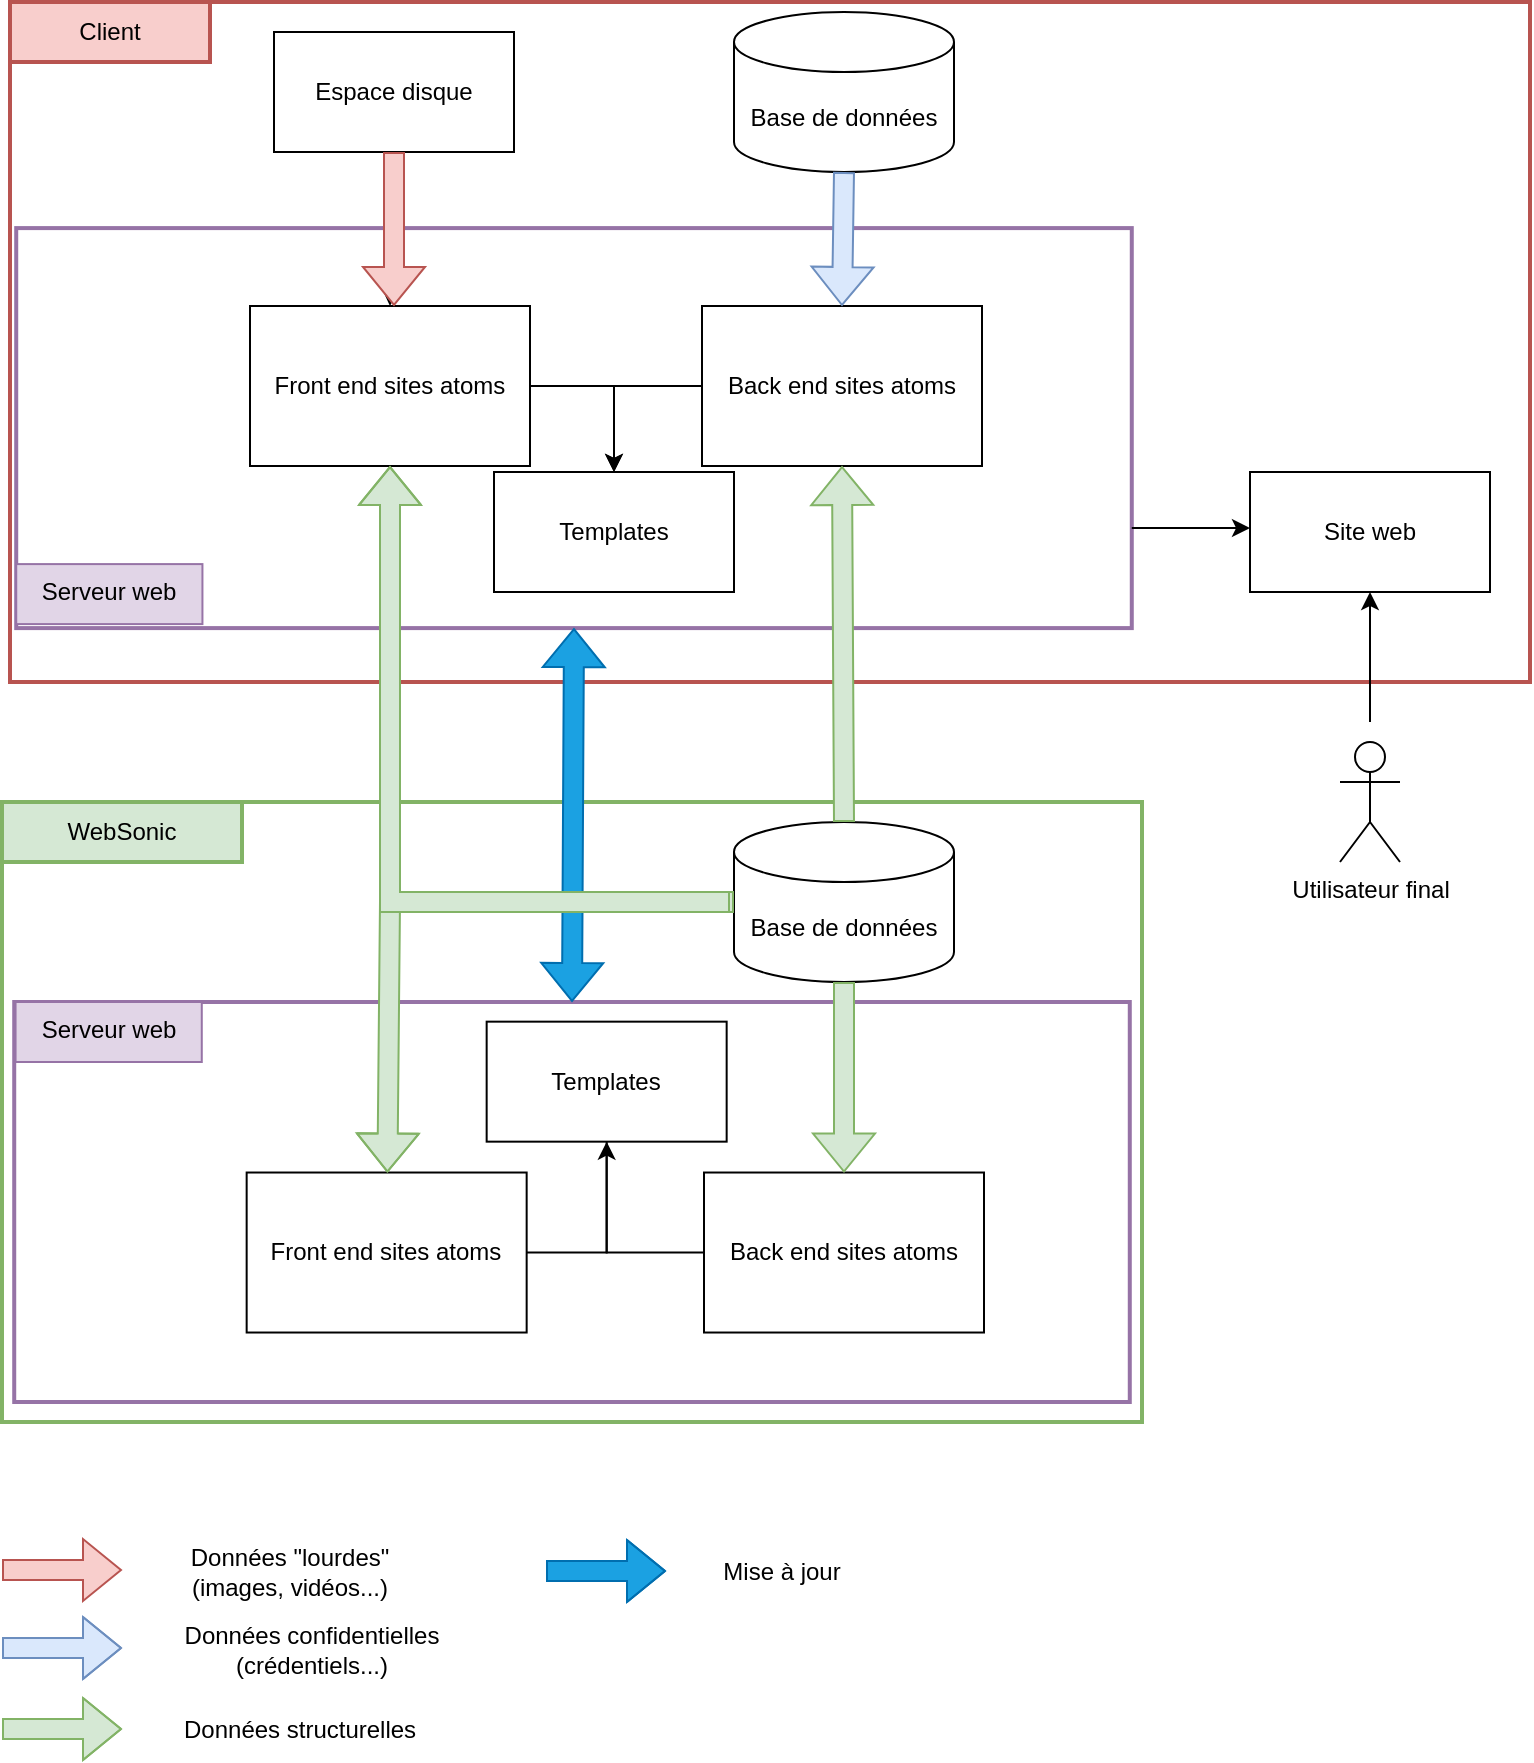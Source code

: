 <mxfile version="22.1.4" type="github">
  <diagram name="Page-1" id="4aeB6z92RJJiPWzYteNc">
    <mxGraphModel dx="1434" dy="726" grid="1" gridSize="10" guides="1" tooltips="1" connect="1" arrows="1" fold="1" page="1" pageScale="1" pageWidth="827" pageHeight="1169" math="0" shadow="0">
      <root>
        <mxCell id="0" />
        <mxCell id="1" parent="0" />
        <mxCell id="q0QJmNpemkyH0PjdIDK_-47" value="" style="rounded=0;whiteSpace=wrap;html=1;fillColor=none;strokeColor=#b85450;strokeWidth=2;" parent="1" vertex="1">
          <mxGeometry x="40" y="40" width="760" height="340" as="geometry" />
        </mxCell>
        <mxCell id="q0QJmNpemkyH0PjdIDK_-78" value="" style="rounded=0;whiteSpace=wrap;html=1;fillColor=none;strokeColor=#9673a6;strokeWidth=2;" parent="1" vertex="1">
          <mxGeometry x="43.11" y="153.05" width="557.78" height="200" as="geometry" />
        </mxCell>
        <mxCell id="q0QJmNpemkyH0PjdIDK_-33" value="" style="rounded=0;whiteSpace=wrap;html=1;fillColor=none;strokeColor=#82b366;strokeWidth=2;" parent="1" vertex="1">
          <mxGeometry x="36" y="440" width="570" height="310" as="geometry" />
        </mxCell>
        <mxCell id="q0QJmNpemkyH0PjdIDK_-76" value="" style="rounded=0;whiteSpace=wrap;html=1;fillColor=none;strokeColor=#9673a6;strokeWidth=2;fontStyle=1" parent="1" vertex="1">
          <mxGeometry x="42.11" y="540" width="557.78" height="200" as="geometry" />
        </mxCell>
        <mxCell id="vtf_jzdpvrJgs_FeVq1o-40" value="" style="shape=flexArrow;endArrow=classic;html=1;rounded=0;fillColor=#f8cecc;strokeColor=#b85450;" parent="1" edge="1">
          <mxGeometry width="50" height="50" relative="1" as="geometry">
            <mxPoint x="36" y="824" as="sourcePoint" />
            <mxPoint x="96" y="824" as="targetPoint" />
          </mxGeometry>
        </mxCell>
        <mxCell id="vtf_jzdpvrJgs_FeVq1o-41" value="" style="shape=flexArrow;endArrow=classic;html=1;rounded=0;fillColor=#dae8fc;strokeColor=#6c8ebf;entryX=0;entryY=0.5;entryDx=0;entryDy=0;" parent="1" edge="1">
          <mxGeometry width="50" height="50" relative="1" as="geometry">
            <mxPoint x="36" y="863" as="sourcePoint" />
            <mxPoint x="96" y="863" as="targetPoint" />
            <Array as="points">
              <mxPoint x="41" y="863" />
            </Array>
          </mxGeometry>
        </mxCell>
        <mxCell id="vtf_jzdpvrJgs_FeVq1o-42" value="Données confidentielles (crédentiels...)" style="text;html=1;strokeColor=none;fillColor=none;align=center;verticalAlign=middle;whiteSpace=wrap;rounded=0;" parent="1" vertex="1">
          <mxGeometry x="106" y="849" width="170" height="30" as="geometry" />
        </mxCell>
        <mxCell id="vtf_jzdpvrJgs_FeVq1o-43" value="Données &quot;lourdes&quot; (images, vidéos...)" style="text;html=1;strokeColor=none;fillColor=none;align=center;verticalAlign=middle;whiteSpace=wrap;rounded=0;" parent="1" vertex="1">
          <mxGeometry x="105" y="810" width="150" height="30" as="geometry" />
        </mxCell>
        <mxCell id="vtf_jzdpvrJgs_FeVq1o-70" value="Données structurelles" style="text;whiteSpace=wrap;html=1;" parent="1" vertex="1">
          <mxGeometry x="125" y="890" width="130" height="20" as="geometry" />
        </mxCell>
        <mxCell id="vtf_jzdpvrJgs_FeVq1o-71" value="" style="shape=flexArrow;endArrow=classic;html=1;rounded=0;fillColor=#d5e8d4;strokeColor=#82b366;entryX=0;entryY=0.5;entryDx=0;entryDy=0;" parent="1" edge="1">
          <mxGeometry width="50" height="50" relative="1" as="geometry">
            <mxPoint x="36" y="903.5" as="sourcePoint" />
            <mxPoint x="96" y="903.5" as="targetPoint" />
            <Array as="points">
              <mxPoint x="41" y="903.5" />
            </Array>
          </mxGeometry>
        </mxCell>
        <mxCell id="q0QJmNpemkyH0PjdIDK_-35" value="Front end sites atoms" style="rounded=0;whiteSpace=wrap;html=1;" parent="1" vertex="1">
          <mxGeometry x="158.33" y="625.26" width="140" height="80" as="geometry" />
        </mxCell>
        <mxCell id="q0QJmNpemkyH0PjdIDK_-36" value="Back end sites atoms" style="rounded=0;whiteSpace=wrap;html=1;" parent="1" vertex="1">
          <mxGeometry x="387.0" y="625.26" width="140" height="80" as="geometry" />
        </mxCell>
        <mxCell id="q0QJmNpemkyH0PjdIDK_-42" value="" style="endArrow=classic;html=1;rounded=0;exitX=1;exitY=0.5;exitDx=0;exitDy=0;entryX=0.5;entryY=0;entryDx=0;entryDy=0;" parent="1" source="q0QJmNpemkyH0PjdIDK_-35" target="q0QJmNpemkyH0PjdIDK_-44" edge="1">
          <mxGeometry width="50" height="50" relative="1" as="geometry">
            <mxPoint x="368.33" y="855.26" as="sourcePoint" />
            <mxPoint x="418.33" y="805.26" as="targetPoint" />
            <Array as="points">
              <mxPoint x="338.33" y="665.26" />
            </Array>
          </mxGeometry>
        </mxCell>
        <mxCell id="q0QJmNpemkyH0PjdIDK_-43" value="" style="endArrow=classic;html=1;rounded=0;entryX=0.5;entryY=1;entryDx=0;entryDy=0;exitX=0;exitY=0.5;exitDx=0;exitDy=0;" parent="1" source="q0QJmNpemkyH0PjdIDK_-36" target="q0QJmNpemkyH0PjdIDK_-44" edge="1">
          <mxGeometry width="50" height="50" relative="1" as="geometry">
            <mxPoint x="368.33" y="855.26" as="sourcePoint" />
            <mxPoint x="418.33" y="805.26" as="targetPoint" />
            <Array as="points">
              <mxPoint x="338.33" y="665.26" />
            </Array>
          </mxGeometry>
        </mxCell>
        <mxCell id="q0QJmNpemkyH0PjdIDK_-44" value="Templates" style="rounded=0;whiteSpace=wrap;html=1;" parent="1" vertex="1">
          <mxGeometry x="278.33" y="549.83" width="120" height="60" as="geometry" />
        </mxCell>
        <mxCell id="q0QJmNpemkyH0PjdIDK_-45" value="WebSonic" style="text;html=1;strokeColor=#82b366;fillColor=#d5e8d4;align=center;verticalAlign=middle;whiteSpace=wrap;rounded=0;strokeWidth=2;" parent="1" vertex="1">
          <mxGeometry x="36" y="440" width="120" height="30" as="geometry" />
        </mxCell>
        <mxCell id="q0QJmNpemkyH0PjdIDK_-48" value="Templates" style="rounded=0;whiteSpace=wrap;html=1;" parent="1" vertex="1">
          <mxGeometry x="282" y="275" width="120" height="60" as="geometry" />
        </mxCell>
        <mxCell id="q0QJmNpemkyH0PjdIDK_-49" value="Client " style="text;html=1;strokeColor=#b85450;fillColor=#f8cecc;align=center;verticalAlign=middle;whiteSpace=wrap;rounded=0;strokeWidth=2;" parent="1" vertex="1">
          <mxGeometry x="40" y="40" width="100" height="30" as="geometry" />
        </mxCell>
        <mxCell id="q0QJmNpemkyH0PjdIDK_-50" value="Espace disque" style="rounded=0;whiteSpace=wrap;html=1;" parent="1" vertex="1">
          <mxGeometry x="172" y="55" width="120" height="60" as="geometry" />
        </mxCell>
        <mxCell id="q0QJmNpemkyH0PjdIDK_-51" value="Base de données" style="shape=cylinder3;whiteSpace=wrap;html=1;boundedLbl=1;backgroundOutline=1;size=15;" parent="1" vertex="1">
          <mxGeometry x="402" y="45" width="110" height="80" as="geometry" />
        </mxCell>
        <mxCell id="q0QJmNpemkyH0PjdIDK_-52" value="Front end sites atoms" style="rounded=0;whiteSpace=wrap;html=1;" parent="1" vertex="1">
          <mxGeometry x="160" y="192" width="140" height="80" as="geometry" />
        </mxCell>
        <mxCell id="q0QJmNpemkyH0PjdIDK_-53" value="Back end sites atoms" style="rounded=0;whiteSpace=wrap;html=1;" parent="1" vertex="1">
          <mxGeometry x="386" y="192" width="140" height="80" as="geometry" />
        </mxCell>
        <mxCell id="q0QJmNpemkyH0PjdIDK_-54" value="" style="endArrow=classic;html=1;rounded=0;exitX=0.5;exitY=1;exitDx=0;exitDy=0;entryX=0.5;entryY=0;entryDx=0;entryDy=0;" parent="1" source="q0QJmNpemkyH0PjdIDK_-50" target="q0QJmNpemkyH0PjdIDK_-52" edge="1">
          <mxGeometry width="50" height="50" relative="1" as="geometry">
            <mxPoint x="332" y="352" as="sourcePoint" />
            <mxPoint x="382" y="302" as="targetPoint" />
          </mxGeometry>
        </mxCell>
        <mxCell id="q0QJmNpemkyH0PjdIDK_-55" value="" style="shape=flexArrow;endArrow=classic;html=1;rounded=0;fillColor=#f8cecc;strokeColor=#b85450;exitX=0.5;exitY=1;exitDx=0;exitDy=0;" parent="1" source="q0QJmNpemkyH0PjdIDK_-50" edge="1">
          <mxGeometry width="50" height="50" relative="1" as="geometry">
            <mxPoint x="232" y="52" as="sourcePoint" />
            <mxPoint x="232" y="192" as="targetPoint" />
          </mxGeometry>
        </mxCell>
        <mxCell id="q0QJmNpemkyH0PjdIDK_-63" value="" style="endArrow=classic;html=1;rounded=0;exitX=1;exitY=0.5;exitDx=0;exitDy=0;entryX=0.5;entryY=0;entryDx=0;entryDy=0;" parent="1" source="q0QJmNpemkyH0PjdIDK_-52" target="q0QJmNpemkyH0PjdIDK_-48" edge="1">
          <mxGeometry width="50" height="50" relative="1" as="geometry">
            <mxPoint x="372" y="422" as="sourcePoint" />
            <mxPoint x="422" y="372" as="targetPoint" />
            <Array as="points">
              <mxPoint x="342" y="232" />
            </Array>
          </mxGeometry>
        </mxCell>
        <mxCell id="q0QJmNpemkyH0PjdIDK_-64" value="" style="endArrow=classic;html=1;rounded=0;entryX=0.5;entryY=0;entryDx=0;entryDy=0;exitX=0;exitY=0.5;exitDx=0;exitDy=0;" parent="1" source="q0QJmNpemkyH0PjdIDK_-53" target="q0QJmNpemkyH0PjdIDK_-48" edge="1">
          <mxGeometry width="50" height="50" relative="1" as="geometry">
            <mxPoint x="372" y="422" as="sourcePoint" />
            <mxPoint x="422" y="372" as="targetPoint" />
            <Array as="points">
              <mxPoint x="342" y="232" />
            </Array>
          </mxGeometry>
        </mxCell>
        <mxCell id="q0QJmNpemkyH0PjdIDK_-65" value="" style="shape=flexArrow;endArrow=classic;html=1;rounded=0;fillColor=#dae8fc;strokeColor=#6c8ebf;exitX=0.5;exitY=1;exitDx=0;exitDy=0;exitPerimeter=0;" parent="1" source="q0QJmNpemkyH0PjdIDK_-51" edge="1">
          <mxGeometry width="50" height="50" relative="1" as="geometry">
            <mxPoint x="482" y="82" as="sourcePoint" />
            <mxPoint x="456" y="192" as="targetPoint" />
          </mxGeometry>
        </mxCell>
        <mxCell id="q0QJmNpemkyH0PjdIDK_-67" value="" style="shape=flexArrow;endArrow=block;html=1;rounded=0;fillColor=#1ba1e2;strokeColor=#006EAF;startSize=6;startArrow=block;endFill=0;entryX=0.5;entryY=1;entryDx=0;entryDy=0;exitX=0.5;exitY=0;exitDx=0;exitDy=0;" parent="1" source="q0QJmNpemkyH0PjdIDK_-76" target="q0QJmNpemkyH0PjdIDK_-78" edge="1">
          <mxGeometry width="50" height="50" relative="1" as="geometry">
            <mxPoint x="322" y="400" as="sourcePoint" />
            <mxPoint x="324.61" y="330" as="targetPoint" />
          </mxGeometry>
        </mxCell>
        <mxCell id="q0QJmNpemkyH0PjdIDK_-69" value="Base de données" style="shape=cylinder3;whiteSpace=wrap;html=1;boundedLbl=1;backgroundOutline=1;size=15;" parent="1" vertex="1">
          <mxGeometry x="402" y="450" width="110" height="80" as="geometry" />
        </mxCell>
        <mxCell id="q0QJmNpemkyH0PjdIDK_-72" value="" style="shape=flexArrow;endArrow=classic;html=1;rounded=0;fillColor=#d5e8d4;strokeColor=#82b366;exitX=0.5;exitY=1;exitDx=0;exitDy=0;exitPerimeter=0;entryX=0.5;entryY=0;entryDx=0;entryDy=0;" parent="1" source="q0QJmNpemkyH0PjdIDK_-69" target="q0QJmNpemkyH0PjdIDK_-36" edge="1">
          <mxGeometry width="50" height="50" relative="1" as="geometry">
            <mxPoint x="414.28" y="754.35" as="sourcePoint" />
            <mxPoint x="365.89" y="790" as="targetPoint" />
          </mxGeometry>
        </mxCell>
        <mxCell id="q0QJmNpemkyH0PjdIDK_-73" value="" style="shape=flexArrow;endArrow=classic;html=1;rounded=0;fillColor=#d5e8d4;strokeColor=#82b366;exitX=0;exitY=0.5;exitDx=0;exitDy=0;exitPerimeter=0;" parent="1" source="q0QJmNpemkyH0PjdIDK_-69" target="q0QJmNpemkyH0PjdIDK_-35" edge="1">
          <mxGeometry width="50" height="50" relative="1" as="geometry">
            <mxPoint x="277" y="674.43" as="sourcePoint" />
            <mxPoint x="276" y="640" as="targetPoint" />
            <Array as="points">
              <mxPoint x="230" y="490" />
            </Array>
          </mxGeometry>
        </mxCell>
        <mxCell id="q0QJmNpemkyH0PjdIDK_-74" value="" style="shape=flexArrow;endArrow=classic;html=1;rounded=0;fillColor=#1ba1e2;strokeColor=#006EAF;entryX=0;entryY=0.5;entryDx=0;entryDy=0;" parent="1" edge="1">
          <mxGeometry width="50" height="50" relative="1" as="geometry">
            <mxPoint x="308" y="824.5" as="sourcePoint" />
            <mxPoint x="368" y="824.5" as="targetPoint" />
            <Array as="points">
              <mxPoint x="313" y="824.5" />
            </Array>
          </mxGeometry>
        </mxCell>
        <mxCell id="q0QJmNpemkyH0PjdIDK_-75" value="Mise à jour" style="text;html=1;strokeColor=none;fillColor=none;align=center;verticalAlign=middle;whiteSpace=wrap;rounded=0;" parent="1" vertex="1">
          <mxGeometry x="382" y="810" width="88" height="30" as="geometry" />
        </mxCell>
        <mxCell id="q0QJmNpemkyH0PjdIDK_-77" value="&lt;div align=&quot;center&quot;&gt;Serveur web&lt;/div&gt;" style="text;whiteSpace=wrap;html=1;fillColor=#e1d5e7;strokeColor=#9673a6;align=center;fontStyle=0" parent="1" vertex="1">
          <mxGeometry x="42.78" y="540" width="93.11" height="30" as="geometry" />
        </mxCell>
        <mxCell id="q0QJmNpemkyH0PjdIDK_-80" value="&lt;div align=&quot;center&quot;&gt;Serveur web&lt;/div&gt;" style="text;whiteSpace=wrap;html=1;fillColor=#e1d5e7;strokeColor=#9673a6;align=center;" parent="1" vertex="1">
          <mxGeometry x="43.11" y="321.05" width="93.11" height="30" as="geometry" />
        </mxCell>
        <mxCell id="YVachwZPVYHzyHaI7HRf-1" value="" style="shape=flexArrow;endArrow=classic;html=1;rounded=0;fillColor=#d5e8d4;strokeColor=#82b366;exitX=0.5;exitY=0;exitDx=0;exitDy=0;exitPerimeter=0;entryX=0.5;entryY=1;entryDx=0;entryDy=0;" parent="1" source="q0QJmNpemkyH0PjdIDK_-69" target="q0QJmNpemkyH0PjdIDK_-53" edge="1">
          <mxGeometry width="50" height="50" relative="1" as="geometry">
            <mxPoint x="467" y="540" as="sourcePoint" />
            <mxPoint x="467" y="635" as="targetPoint" />
          </mxGeometry>
        </mxCell>
        <mxCell id="YVachwZPVYHzyHaI7HRf-2" value="" style="shape=flexArrow;endArrow=classic;html=1;rounded=0;fillColor=#d5e8d4;strokeColor=#82b366;entryX=0.5;entryY=1;entryDx=0;entryDy=0;" parent="1" target="q0QJmNpemkyH0PjdIDK_-52" edge="1">
          <mxGeometry width="50" height="50" relative="1" as="geometry">
            <mxPoint x="400" y="490" as="sourcePoint" />
            <mxPoint x="239" y="635" as="targetPoint" />
            <Array as="points">
              <mxPoint x="230" y="490" />
            </Array>
          </mxGeometry>
        </mxCell>
        <mxCell id="YVachwZPVYHzyHaI7HRf-4" value="" style="endArrow=classic;html=1;rounded=0;exitX=1;exitY=0.75;exitDx=0;exitDy=0;" parent="1" source="q0QJmNpemkyH0PjdIDK_-78" edge="1">
          <mxGeometry width="50" height="50" relative="1" as="geometry">
            <mxPoint x="600.89" y="279.05" as="sourcePoint" />
            <mxPoint x="660" y="303" as="targetPoint" />
          </mxGeometry>
        </mxCell>
        <mxCell id="YVachwZPVYHzyHaI7HRf-5" value="Site web" style="rounded=0;whiteSpace=wrap;html=1;" parent="1" vertex="1">
          <mxGeometry x="660" y="275" width="120" height="60" as="geometry" />
        </mxCell>
        <mxCell id="YVachwZPVYHzyHaI7HRf-6" value="Utilisateur final" style="shape=umlActor;verticalLabelPosition=bottom;verticalAlign=top;html=1;outlineConnect=0;" parent="1" vertex="1">
          <mxGeometry x="705" y="410" width="30" height="60" as="geometry" />
        </mxCell>
        <mxCell id="YVachwZPVYHzyHaI7HRf-9" value="" style="endArrow=classic;html=1;rounded=0;entryX=0.5;entryY=1;entryDx=0;entryDy=0;" parent="1" target="YVachwZPVYHzyHaI7HRf-5" edge="1">
          <mxGeometry width="50" height="50" relative="1" as="geometry">
            <mxPoint x="720" y="400" as="sourcePoint" />
            <mxPoint x="440" y="380" as="targetPoint" />
          </mxGeometry>
        </mxCell>
      </root>
    </mxGraphModel>
  </diagram>
</mxfile>
